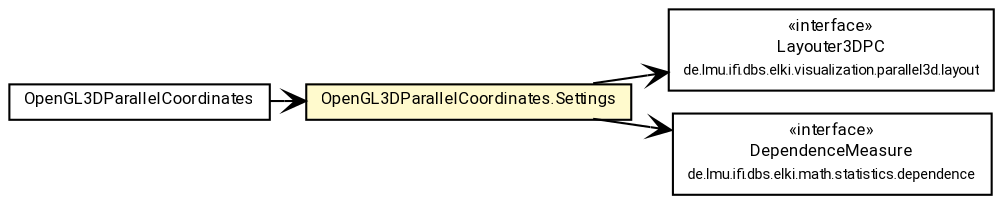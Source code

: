 #!/usr/local/bin/dot
#
# Class diagram 
# Generated by UMLGraph version R5_7_2-60-g0e99a6 (http://www.spinellis.gr/umlgraph/)
#

digraph G {
	graph [fontnames="svg"]
	edge [fontname="Roboto",fontsize=7,labelfontname="Roboto",labelfontsize=7,color="black"];
	node [fontname="Roboto",fontcolor="black",fontsize=8,shape=plaintext,margin=0,width=0,height=0];
	nodesep=0.15;
	ranksep=0.25;
	rankdir=LR;
	// de.lmu.ifi.dbs.elki.visualization.parallel3d.OpenGL3DParallelCoordinates<O extends de.lmu.ifi.dbs.elki.data.NumberVector>
	c7720958 [label=<<table title="de.lmu.ifi.dbs.elki.visualization.parallel3d.OpenGL3DParallelCoordinates" border="0" cellborder="1" cellspacing="0" cellpadding="2" href="OpenGL3DParallelCoordinates.html" target="_parent">
		<tr><td><table border="0" cellspacing="0" cellpadding="1">
		<tr><td align="center" balign="center"> <font face="Roboto">OpenGL3DParallelCoordinates</font> </td></tr>
		</table></td></tr>
		</table>>, URL="OpenGL3DParallelCoordinates.html"];
	// de.lmu.ifi.dbs.elki.visualization.parallel3d.OpenGL3DParallelCoordinates.Settings<O>
	c7720959 [label=<<table title="de.lmu.ifi.dbs.elki.visualization.parallel3d.OpenGL3DParallelCoordinates.Settings" border="0" cellborder="1" cellspacing="0" cellpadding="2" bgcolor="lemonChiffon" href="OpenGL3DParallelCoordinates.Settings.html" target="_parent">
		<tr><td><table border="0" cellspacing="0" cellpadding="1">
		<tr><td align="center" balign="center"> <font face="Roboto">OpenGL3DParallelCoordinates.Settings</font> </td></tr>
		</table></td></tr>
		</table>>, URL="OpenGL3DParallelCoordinates.Settings.html"];
	// de.lmu.ifi.dbs.elki.visualization.parallel3d.layout.Layouter3DPC<V>
	c7720976 [label=<<table title="de.lmu.ifi.dbs.elki.visualization.parallel3d.layout.Layouter3DPC" border="0" cellborder="1" cellspacing="0" cellpadding="2" href="layout/Layouter3DPC.html" target="_parent">
		<tr><td><table border="0" cellspacing="0" cellpadding="1">
		<tr><td align="center" balign="center"> &#171;interface&#187; </td></tr>
		<tr><td align="center" balign="center"> <font face="Roboto">Layouter3DPC</font> </td></tr>
		<tr><td align="center" balign="center"> <font face="Roboto" point-size="7.0">de.lmu.ifi.dbs.elki.visualization.parallel3d.layout</font> </td></tr>
		</table></td></tr>
		</table>>, URL="layout/Layouter3DPC.html"];
	// de.lmu.ifi.dbs.elki.math.statistics.dependence.DependenceMeasure
	c7722417 [label=<<table title="de.lmu.ifi.dbs.elki.math.statistics.dependence.DependenceMeasure" border="0" cellborder="1" cellspacing="0" cellpadding="2" href="../../math/statistics/dependence/DependenceMeasure.html" target="_parent">
		<tr><td><table border="0" cellspacing="0" cellpadding="1">
		<tr><td align="center" balign="center"> &#171;interface&#187; </td></tr>
		<tr><td align="center" balign="center"> <font face="Roboto">DependenceMeasure</font> </td></tr>
		<tr><td align="center" balign="center"> <font face="Roboto" point-size="7.0">de.lmu.ifi.dbs.elki.math.statistics.dependence</font> </td></tr>
		</table></td></tr>
		</table>>, URL="../../math/statistics/dependence/DependenceMeasure.html"];
	// de.lmu.ifi.dbs.elki.visualization.parallel3d.OpenGL3DParallelCoordinates<O extends de.lmu.ifi.dbs.elki.data.NumberVector> navassoc de.lmu.ifi.dbs.elki.visualization.parallel3d.OpenGL3DParallelCoordinates.Settings<O>
	c7720958 -> c7720959 [arrowhead=open,weight=1];
	// de.lmu.ifi.dbs.elki.visualization.parallel3d.OpenGL3DParallelCoordinates.Settings<O> navassoc de.lmu.ifi.dbs.elki.math.statistics.dependence.DependenceMeasure
	c7720959 -> c7722417 [arrowhead=open,weight=1];
	// de.lmu.ifi.dbs.elki.visualization.parallel3d.OpenGL3DParallelCoordinates.Settings<O> navassoc de.lmu.ifi.dbs.elki.visualization.parallel3d.layout.Layouter3DPC<V>
	c7720959 -> c7720976 [arrowhead=open,weight=1];
}

